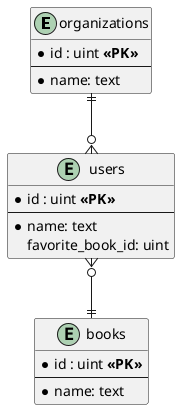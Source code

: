@startuml erd

entity "organizations" {
    *id : uint **<<PK>>**
    --
    *name: text
}

entity "users" {
    *id : uint **<<PK>>**
    --
    *name: text
    favorite_book_id: uint
}

entity "books" {
    *id : uint **<<PK>>**
    --
    *name: text
}

' TODO implements multiple favorite_book
' entity "favorite_books" {
'     *user_id : uint **<<CompositePK>>**
'     *book_id : uint **<<CompositePK>>**
' }

organizations ||--o{ users
users }o--|| books

@enduml
